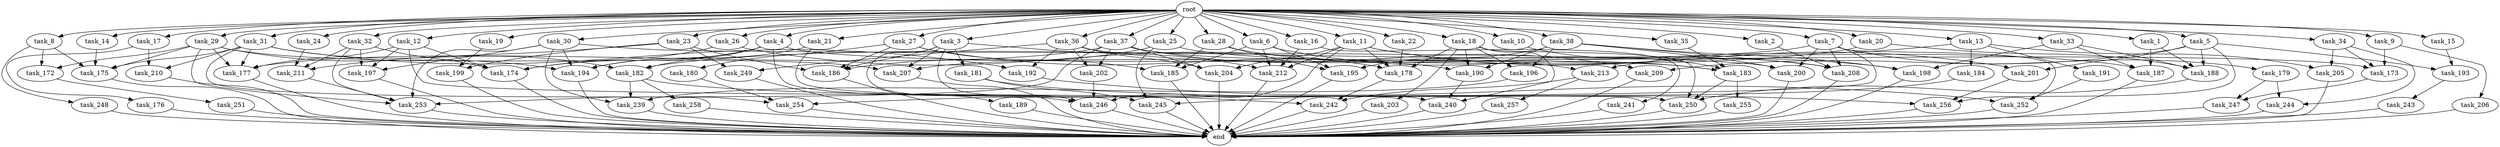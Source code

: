 digraph G {
  root [size="0.000000"];
  task_1 [size="2.048000"];
  task_2 [size="2.048000"];
  task_3 [size="2.048000"];
  task_4 [size="2.048000"];
  task_5 [size="2.048000"];
  task_6 [size="2.048000"];
  task_7 [size="2.048000"];
  task_8 [size="2.048000"];
  task_9 [size="2.048000"];
  task_10 [size="2.048000"];
  task_11 [size="2.048000"];
  task_12 [size="2.048000"];
  task_13 [size="2.048000"];
  task_14 [size="2.048000"];
  task_15 [size="2.048000"];
  task_16 [size="2.048000"];
  task_17 [size="2.048000"];
  task_18 [size="2.048000"];
  task_19 [size="2.048000"];
  task_20 [size="2.048000"];
  task_21 [size="2.048000"];
  task_22 [size="2.048000"];
  task_23 [size="2.048000"];
  task_24 [size="2.048000"];
  task_25 [size="2.048000"];
  task_26 [size="2.048000"];
  task_27 [size="2.048000"];
  task_28 [size="2.048000"];
  task_29 [size="2.048000"];
  task_30 [size="2.048000"];
  task_31 [size="2.048000"];
  task_32 [size="2.048000"];
  task_33 [size="2.048000"];
  task_34 [size="2.048000"];
  task_35 [size="2.048000"];
  task_36 [size="2.048000"];
  task_37 [size="2.048000"];
  task_38 [size="2.048000"];
  task_172 [size="1460288880.640000"];
  task_173 [size="3917010173.952000"];
  task_174 [size="2216203124.736000"];
  task_175 [size="2731599200.256000"];
  task_176 [size="154618822.656000"];
  task_177 [size="3229815406.592000"];
  task_178 [size="1803886264.320000"];
  task_179 [size="618475290.624000"];
  task_180 [size="1099511627.776000"];
  task_181 [size="841813590.016000"];
  task_182 [size="3178275799.040000"];
  task_183 [size="4277787426.816000"];
  task_184 [size="1717986918.400000"];
  task_185 [size="2010044694.528000"];
  task_186 [size="4088808865.792000"];
  task_187 [size="2473901162.496000"];
  task_188 [size="3917010173.952000"];
  task_189 [size="841813590.016000"];
  task_190 [size="1236950581.248000"];
  task_191 [size="1717986918.400000"];
  task_192 [size="1116691496.960000"];
  task_193 [size="773094113.280000"];
  task_194 [size="4569845202.944000"];
  task_195 [size="979252543.488000"];
  task_196 [size="137438953.472000"];
  task_197 [size="1821066133.504000"];
  task_198 [size="2559800508.416000"];
  task_199 [size="498216206.336000"];
  task_200 [size="2078764171.264000"];
  task_201 [size="2010044694.528000"];
  task_202 [size="1666447310.848000"];
  task_203 [size="68719476.736000"];
  task_204 [size="3058016714.752000"];
  task_205 [size="2817498546.176000"];
  task_206 [size="1099511627.776000"];
  task_207 [size="2783138807.808000"];
  task_208 [size="2147483648.000000"];
  task_209 [size="2010044694.528000"];
  task_210 [size="996432412.672000"];
  task_211 [size="773094113.280000"];
  task_212 [size="2731599200.256000"];
  task_213 [size="2559800508.416000"];
  task_239 [size="3951369912.320000"];
  task_240 [size="1305670057.984000"];
  task_241 [size="429496729.600000"];
  task_242 [size="2954937499.648000"];
  task_243 [size="618475290.624000"];
  task_244 [size="1717986918.400000"];
  task_245 [size="2147483648.000000"];
  task_246 [size="5342939316.224000"];
  task_247 [size="1460288880.640000"];
  task_248 [size="618475290.624000"];
  task_249 [size="704374636.544000"];
  task_250 [size="1116691496.960000"];
  task_251 [size="1717986918.400000"];
  task_252 [size="3109556322.304000"];
  task_253 [size="5617817223.168000"];
  task_254 [size="1529008357.376000"];
  task_255 [size="274877906.944000"];
  task_256 [size="1168231104.512000"];
  task_257 [size="618475290.624000"];
  task_258 [size="1717986918.400000"];
  end [size="0.000000"];

  root -> task_1 [size="1.000000"];
  root -> task_2 [size="1.000000"];
  root -> task_3 [size="1.000000"];
  root -> task_4 [size="1.000000"];
  root -> task_5 [size="1.000000"];
  root -> task_6 [size="1.000000"];
  root -> task_7 [size="1.000000"];
  root -> task_8 [size="1.000000"];
  root -> task_9 [size="1.000000"];
  root -> task_10 [size="1.000000"];
  root -> task_11 [size="1.000000"];
  root -> task_12 [size="1.000000"];
  root -> task_13 [size="1.000000"];
  root -> task_14 [size="1.000000"];
  root -> task_15 [size="1.000000"];
  root -> task_16 [size="1.000000"];
  root -> task_17 [size="1.000000"];
  root -> task_18 [size="1.000000"];
  root -> task_19 [size="1.000000"];
  root -> task_20 [size="1.000000"];
  root -> task_21 [size="1.000000"];
  root -> task_22 [size="1.000000"];
  root -> task_23 [size="1.000000"];
  root -> task_24 [size="1.000000"];
  root -> task_25 [size="1.000000"];
  root -> task_26 [size="1.000000"];
  root -> task_27 [size="1.000000"];
  root -> task_28 [size="1.000000"];
  root -> task_29 [size="1.000000"];
  root -> task_30 [size="1.000000"];
  root -> task_31 [size="1.000000"];
  root -> task_32 [size="1.000000"];
  root -> task_33 [size="1.000000"];
  root -> task_34 [size="1.000000"];
  root -> task_35 [size="1.000000"];
  root -> task_36 [size="1.000000"];
  root -> task_37 [size="1.000000"];
  root -> task_38 [size="1.000000"];
  task_1 -> task_187 [size="536870912.000000"];
  task_1 -> task_188 [size="536870912.000000"];
  task_2 -> task_208 [size="33554432.000000"];
  task_3 -> task_181 [size="411041792.000000"];
  task_3 -> task_186 [size="411041792.000000"];
  task_3 -> task_189 [size="411041792.000000"];
  task_3 -> task_207 [size="411041792.000000"];
  task_3 -> task_212 [size="411041792.000000"];
  task_3 -> task_246 [size="411041792.000000"];
  task_4 -> task_173 [size="838860800.000000"];
  task_4 -> task_174 [size="838860800.000000"];
  task_4 -> task_182 [size="838860800.000000"];
  task_4 -> task_194 [size="838860800.000000"];
  task_4 -> task_246 [size="838860800.000000"];
  task_5 -> task_188 [size="301989888.000000"];
  task_5 -> task_193 [size="301989888.000000"];
  task_5 -> task_201 [size="301989888.000000"];
  task_5 -> task_209 [size="301989888.000000"];
  task_5 -> task_256 [size="301989888.000000"];
  task_6 -> task_183 [size="33554432.000000"];
  task_6 -> task_185 [size="33554432.000000"];
  task_6 -> task_195 [size="33554432.000000"];
  task_6 -> task_212 [size="33554432.000000"];
  task_7 -> task_179 [size="301989888.000000"];
  task_7 -> task_182 [size="301989888.000000"];
  task_7 -> task_200 [size="301989888.000000"];
  task_7 -> task_208 [size="301989888.000000"];
  task_7 -> task_252 [size="301989888.000000"];
  task_7 -> task_254 [size="301989888.000000"];
  task_8 -> task_172 [size="301989888.000000"];
  task_8 -> task_175 [size="301989888.000000"];
  task_8 -> task_248 [size="301989888.000000"];
  task_9 -> task_173 [size="536870912.000000"];
  task_9 -> task_206 [size="536870912.000000"];
  task_10 -> task_183 [size="536870912.000000"];
  task_11 -> task_178 [size="679477248.000000"];
  task_11 -> task_198 [size="679477248.000000"];
  task_11 -> task_201 [size="679477248.000000"];
  task_11 -> task_204 [size="679477248.000000"];
  task_11 -> task_212 [size="679477248.000000"];
  task_11 -> task_246 [size="679477248.000000"];
  task_12 -> task_174 [size="75497472.000000"];
  task_12 -> task_177 [size="75497472.000000"];
  task_12 -> task_197 [size="75497472.000000"];
  task_12 -> task_250 [size="75497472.000000"];
  task_13 -> task_184 [size="838860800.000000"];
  task_13 -> task_191 [size="838860800.000000"];
  task_13 -> task_205 [size="838860800.000000"];
  task_13 -> task_213 [size="838860800.000000"];
  task_14 -> task_175 [size="209715200.000000"];
  task_15 -> task_193 [size="75497472.000000"];
  task_16 -> task_212 [size="209715200.000000"];
  task_16 -> task_241 [size="209715200.000000"];
  task_17 -> task_176 [size="75497472.000000"];
  task_17 -> task_210 [size="75497472.000000"];
  task_18 -> task_178 [size="33554432.000000"];
  task_18 -> task_190 [size="33554432.000000"];
  task_18 -> task_196 [size="33554432.000000"];
  task_18 -> task_203 [size="33554432.000000"];
  task_18 -> task_240 [size="33554432.000000"];
  task_18 -> task_250 [size="33554432.000000"];
  task_19 -> task_199 [size="33554432.000000"];
  task_20 -> task_188 [size="536870912.000000"];
  task_20 -> task_207 [size="536870912.000000"];
  task_21 -> task_194 [size="301989888.000000"];
  task_21 -> task_240 [size="301989888.000000"];
  task_22 -> task_178 [size="134217728.000000"];
  task_23 -> task_186 [size="209715200.000000"];
  task_23 -> task_199 [size="209715200.000000"];
  task_23 -> task_211 [size="209715200.000000"];
  task_23 -> task_249 [size="209715200.000000"];
  task_24 -> task_211 [size="33554432.000000"];
  task_25 -> task_183 [size="838860800.000000"];
  task_25 -> task_186 [size="838860800.000000"];
  task_25 -> task_245 [size="838860800.000000"];
  task_26 -> task_174 [size="33554432.000000"];
  task_26 -> task_178 [size="33554432.000000"];
  task_27 -> task_180 [size="536870912.000000"];
  task_27 -> task_185 [size="536870912.000000"];
  task_27 -> task_186 [size="536870912.000000"];
  task_27 -> task_190 [size="536870912.000000"];
  task_28 -> task_185 [size="411041792.000000"];
  task_28 -> task_195 [size="411041792.000000"];
  task_28 -> task_213 [size="411041792.000000"];
  task_29 -> task_172 [size="411041792.000000"];
  task_29 -> task_175 [size="411041792.000000"];
  task_29 -> task_177 [size="411041792.000000"];
  task_29 -> task_194 [size="411041792.000000"];
  task_29 -> task_207 [size="411041792.000000"];
  task_29 -> task_253 [size="411041792.000000"];
  task_30 -> task_194 [size="679477248.000000"];
  task_30 -> task_197 [size="679477248.000000"];
  task_30 -> task_200 [size="679477248.000000"];
  task_30 -> task_239 [size="679477248.000000"];
  task_30 -> task_253 [size="679477248.000000"];
  task_31 -> task_175 [size="411041792.000000"];
  task_31 -> task_177 [size="411041792.000000"];
  task_31 -> task_182 [size="411041792.000000"];
  task_31 -> task_192 [size="411041792.000000"];
  task_31 -> task_210 [size="411041792.000000"];
  task_31 -> task_254 [size="411041792.000000"];
  task_32 -> task_174 [size="134217728.000000"];
  task_32 -> task_197 [size="134217728.000000"];
  task_32 -> task_211 [size="134217728.000000"];
  task_32 -> task_253 [size="134217728.000000"];
  task_33 -> task_187 [size="536870912.000000"];
  task_33 -> task_188 [size="536870912.000000"];
  task_33 -> task_198 [size="536870912.000000"];
  task_34 -> task_173 [size="536870912.000000"];
  task_34 -> task_205 [size="536870912.000000"];
  task_34 -> task_244 [size="536870912.000000"];
  task_35 -> task_183 [size="679477248.000000"];
  task_36 -> task_187 [size="134217728.000000"];
  task_36 -> task_192 [size="134217728.000000"];
  task_36 -> task_202 [size="134217728.000000"];
  task_36 -> task_204 [size="134217728.000000"];
  task_36 -> task_249 [size="134217728.000000"];
  task_37 -> task_177 [size="679477248.000000"];
  task_37 -> task_202 [size="679477248.000000"];
  task_37 -> task_204 [size="679477248.000000"];
  task_37 -> task_208 [size="679477248.000000"];
  task_37 -> task_209 [size="679477248.000000"];
  task_37 -> task_253 [size="679477248.000000"];
  task_38 -> task_190 [size="33554432.000000"];
  task_38 -> task_195 [size="33554432.000000"];
  task_38 -> task_196 [size="33554432.000000"];
  task_38 -> task_198 [size="33554432.000000"];
  task_38 -> task_200 [size="33554432.000000"];
  task_38 -> task_208 [size="33554432.000000"];
  task_172 -> task_251 [size="838860800.000000"];
  task_173 -> task_247 [size="411041792.000000"];
  task_174 -> end [size="1.000000"];
  task_175 -> end [size="1.000000"];
  task_176 -> end [size="1.000000"];
  task_177 -> end [size="1.000000"];
  task_178 -> task_242 [size="301989888.000000"];
  task_179 -> task_244 [size="301989888.000000"];
  task_179 -> task_247 [size="301989888.000000"];
  task_180 -> task_254 [size="33554432.000000"];
  task_181 -> task_245 [size="134217728.000000"];
  task_181 -> task_256 [size="134217728.000000"];
  task_182 -> task_239 [size="838860800.000000"];
  task_182 -> task_242 [size="838860800.000000"];
  task_182 -> task_258 [size="838860800.000000"];
  task_183 -> task_250 [size="134217728.000000"];
  task_183 -> task_255 [size="134217728.000000"];
  task_184 -> task_245 [size="75497472.000000"];
  task_185 -> end [size="1.000000"];
  task_186 -> end [size="1.000000"];
  task_187 -> end [size="1.000000"];
  task_188 -> task_250 [size="301989888.000000"];
  task_189 -> end [size="1.000000"];
  task_190 -> task_240 [size="301989888.000000"];
  task_191 -> task_252 [size="679477248.000000"];
  task_192 -> task_252 [size="536870912.000000"];
  task_193 -> task_243 [size="301989888.000000"];
  task_194 -> end [size="1.000000"];
  task_195 -> end [size="1.000000"];
  task_196 -> task_239 [size="411041792.000000"];
  task_197 -> end [size="1.000000"];
  task_198 -> end [size="1.000000"];
  task_199 -> end [size="1.000000"];
  task_200 -> end [size="1.000000"];
  task_201 -> task_256 [size="134217728.000000"];
  task_202 -> task_246 [size="679477248.000000"];
  task_203 -> end [size="1.000000"];
  task_204 -> end [size="1.000000"];
  task_205 -> end [size="1.000000"];
  task_206 -> end [size="1.000000"];
  task_207 -> end [size="1.000000"];
  task_208 -> end [size="1.000000"];
  task_209 -> end [size="1.000000"];
  task_210 -> end [size="1.000000"];
  task_211 -> task_253 [size="838860800.000000"];
  task_212 -> end [size="1.000000"];
  task_213 -> task_242 [size="301989888.000000"];
  task_213 -> task_257 [size="301989888.000000"];
  task_239 -> end [size="1.000000"];
  task_240 -> end [size="1.000000"];
  task_241 -> end [size="1.000000"];
  task_242 -> end [size="1.000000"];
  task_243 -> end [size="1.000000"];
  task_244 -> end [size="1.000000"];
  task_245 -> end [size="1.000000"];
  task_246 -> end [size="1.000000"];
  task_247 -> end [size="1.000000"];
  task_248 -> end [size="1.000000"];
  task_249 -> end [size="1.000000"];
  task_250 -> end [size="1.000000"];
  task_251 -> end [size="1.000000"];
  task_252 -> end [size="1.000000"];
  task_253 -> end [size="1.000000"];
  task_254 -> end [size="1.000000"];
  task_255 -> end [size="1.000000"];
  task_256 -> end [size="1.000000"];
  task_257 -> end [size="1.000000"];
  task_258 -> end [size="1.000000"];
}
